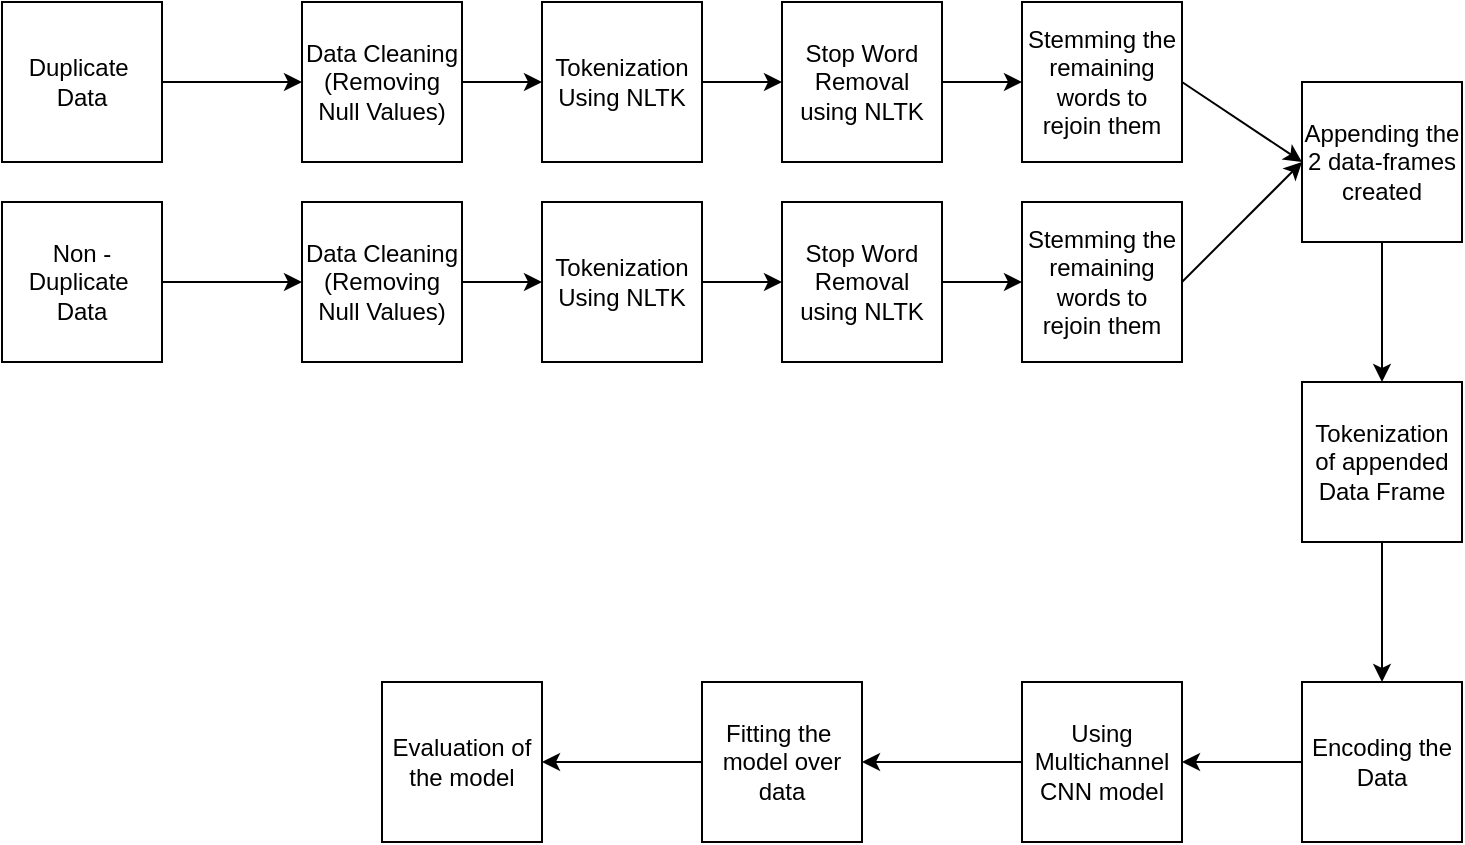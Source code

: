 <mxfile version="14.5.8" type="device"><diagram id="3OXKQtIWQ_h2W_fUlGjN" name="Page-1"><mxGraphModel dx="1422" dy="762" grid="1" gridSize="10" guides="1" tooltips="1" connect="1" arrows="1" fold="1" page="1" pageScale="1" pageWidth="850" pageHeight="1100" math="0" shadow="0"><root><mxCell id="0"/><mxCell id="1" parent="0"/><mxCell id="Zez_yUsrr9Im1Lq6MmwV-1" value="Duplicate&amp;nbsp;&lt;br&gt;Data" style="whiteSpace=wrap;html=1;aspect=fixed;" parent="1" vertex="1"><mxGeometry x="10" y="100" width="80" height="80" as="geometry"/></mxCell><mxCell id="Zez_yUsrr9Im1Lq6MmwV-3" value="Data Cleaning&lt;br&gt;(Removing Null Values)" style="whiteSpace=wrap;html=1;aspect=fixed;" parent="1" vertex="1"><mxGeometry x="160" y="100" width="80" height="80" as="geometry"/></mxCell><mxCell id="Zez_yUsrr9Im1Lq6MmwV-4" value="" style="endArrow=classic;html=1;exitX=1;exitY=0.5;exitDx=0;exitDy=0;entryX=0;entryY=0.5;entryDx=0;entryDy=0;rounded=0;" parent="1" source="Zez_yUsrr9Im1Lq6MmwV-1" target="Zez_yUsrr9Im1Lq6MmwV-3" edge="1"><mxGeometry width="50" height="50" relative="1" as="geometry"><mxPoint x="400" y="370" as="sourcePoint"/><mxPoint x="450" y="320" as="targetPoint"/><Array as="points"/></mxGeometry></mxCell><mxCell id="Zez_yUsrr9Im1Lq6MmwV-6" value="Tokenization Using NLTK" style="whiteSpace=wrap;html=1;aspect=fixed;" parent="1" vertex="1"><mxGeometry x="280" y="100" width="80" height="80" as="geometry"/></mxCell><mxCell id="Zez_yUsrr9Im1Lq6MmwV-7" value="" style="endArrow=classic;html=1;entryX=0;entryY=0.5;entryDx=0;entryDy=0;exitX=1;exitY=0.5;exitDx=0;exitDy=0;" parent="1" source="Zez_yUsrr9Im1Lq6MmwV-3" target="Zez_yUsrr9Im1Lq6MmwV-6" edge="1"><mxGeometry width="50" height="50" relative="1" as="geometry"><mxPoint x="250" y="160" as="sourcePoint"/><mxPoint x="300" y="110" as="targetPoint"/></mxGeometry></mxCell><mxCell id="Zez_yUsrr9Im1Lq6MmwV-9" value="Stop Word Removal using NLTK" style="whiteSpace=wrap;html=1;aspect=fixed;" parent="1" vertex="1"><mxGeometry x="400" y="100" width="80" height="80" as="geometry"/></mxCell><mxCell id="Zez_yUsrr9Im1Lq6MmwV-10" value="" style="endArrow=classic;html=1;entryX=0;entryY=0.5;entryDx=0;entryDy=0;exitX=1;exitY=0.5;exitDx=0;exitDy=0;" parent="1" source="Zez_yUsrr9Im1Lq6MmwV-6" target="Zez_yUsrr9Im1Lq6MmwV-9" edge="1"><mxGeometry width="50" height="50" relative="1" as="geometry"><mxPoint x="400" y="140" as="sourcePoint"/><mxPoint x="460" y="110" as="targetPoint"/></mxGeometry></mxCell><mxCell id="Zez_yUsrr9Im1Lq6MmwV-18" value="Stemming the remaining words to rejoin them" style="whiteSpace=wrap;html=1;aspect=fixed;" parent="1" vertex="1"><mxGeometry x="520" y="100" width="80" height="80" as="geometry"/></mxCell><mxCell id="Zez_yUsrr9Im1Lq6MmwV-19" value="" style="endArrow=classic;html=1;entryX=0;entryY=0.5;entryDx=0;entryDy=0;exitX=1;exitY=0.5;exitDx=0;exitDy=0;" parent="1" source="Zez_yUsrr9Im1Lq6MmwV-9" target="Zez_yUsrr9Im1Lq6MmwV-18" edge="1"><mxGeometry width="50" height="50" relative="1" as="geometry"><mxPoint x="530" y="140" as="sourcePoint"/><mxPoint x="630" y="110" as="targetPoint"/></mxGeometry></mxCell><mxCell id="Zez_yUsrr9Im1Lq6MmwV-21" value="Non -Duplicate&amp;nbsp;&lt;br&gt;Data" style="whiteSpace=wrap;html=1;aspect=fixed;" parent="1" vertex="1"><mxGeometry x="10" y="200" width="80" height="80" as="geometry"/></mxCell><mxCell id="Zez_yUsrr9Im1Lq6MmwV-22" value="Data Cleaning&lt;br&gt;(Removing Null Values)" style="whiteSpace=wrap;html=1;aspect=fixed;" parent="1" vertex="1"><mxGeometry x="160" y="200" width="80" height="80" as="geometry"/></mxCell><mxCell id="Zez_yUsrr9Im1Lq6MmwV-23" value="" style="endArrow=classic;html=1;exitX=1;exitY=0.5;exitDx=0;exitDy=0;entryX=0;entryY=0.5;entryDx=0;entryDy=0;rounded=0;" parent="1" source="Zez_yUsrr9Im1Lq6MmwV-21" target="Zez_yUsrr9Im1Lq6MmwV-22" edge="1"><mxGeometry width="50" height="50" relative="1" as="geometry"><mxPoint x="400" y="470" as="sourcePoint"/><mxPoint x="450" y="420" as="targetPoint"/><Array as="points"/></mxGeometry></mxCell><mxCell id="Zez_yUsrr9Im1Lq6MmwV-24" value="Tokenization Using NLTK" style="whiteSpace=wrap;html=1;aspect=fixed;" parent="1" vertex="1"><mxGeometry x="280" y="200" width="80" height="80" as="geometry"/></mxCell><mxCell id="Zez_yUsrr9Im1Lq6MmwV-25" value="" style="endArrow=classic;html=1;entryX=0;entryY=0.5;entryDx=0;entryDy=0;exitX=1;exitY=0.5;exitDx=0;exitDy=0;" parent="1" source="Zez_yUsrr9Im1Lq6MmwV-22" target="Zez_yUsrr9Im1Lq6MmwV-24" edge="1"><mxGeometry width="50" height="50" relative="1" as="geometry"><mxPoint x="250" y="260" as="sourcePoint"/><mxPoint x="300" y="210" as="targetPoint"/></mxGeometry></mxCell><mxCell id="Zez_yUsrr9Im1Lq6MmwV-26" value="Stop Word Removal using NLTK" style="whiteSpace=wrap;html=1;aspect=fixed;" parent="1" vertex="1"><mxGeometry x="400" y="200" width="80" height="80" as="geometry"/></mxCell><mxCell id="Zez_yUsrr9Im1Lq6MmwV-27" value="" style="endArrow=classic;html=1;entryX=0;entryY=0.5;entryDx=0;entryDy=0;exitX=1;exitY=0.5;exitDx=0;exitDy=0;" parent="1" source="Zez_yUsrr9Im1Lq6MmwV-24" target="Zez_yUsrr9Im1Lq6MmwV-26" edge="1"><mxGeometry width="50" height="50" relative="1" as="geometry"><mxPoint x="400" y="240" as="sourcePoint"/><mxPoint x="460" y="210" as="targetPoint"/></mxGeometry></mxCell><mxCell id="Zez_yUsrr9Im1Lq6MmwV-28" value="Stemming the remaining words to rejoin them" style="whiteSpace=wrap;html=1;aspect=fixed;" parent="1" vertex="1"><mxGeometry x="520" y="200" width="80" height="80" as="geometry"/></mxCell><mxCell id="Zez_yUsrr9Im1Lq6MmwV-29" value="" style="endArrow=classic;html=1;entryX=0;entryY=0.5;entryDx=0;entryDy=0;exitX=1;exitY=0.5;exitDx=0;exitDy=0;" parent="1" source="Zez_yUsrr9Im1Lq6MmwV-26" target="Zez_yUsrr9Im1Lq6MmwV-28" edge="1"><mxGeometry width="50" height="50" relative="1" as="geometry"><mxPoint x="530" y="240" as="sourcePoint"/><mxPoint x="630" y="210" as="targetPoint"/></mxGeometry></mxCell><mxCell id="Zez_yUsrr9Im1Lq6MmwV-34" style="edgeStyle=orthogonalEdgeStyle;rounded=0;orthogonalLoop=1;jettySize=auto;html=1;exitX=0.5;exitY=1;exitDx=0;exitDy=0;" parent="1" source="Zez_yUsrr9Im1Lq6MmwV-30" target="Zez_yUsrr9Im1Lq6MmwV-33" edge="1"><mxGeometry relative="1" as="geometry"/></mxCell><mxCell id="Zez_yUsrr9Im1Lq6MmwV-30" value="Appending the 2 data-frames created" style="whiteSpace=wrap;html=1;aspect=fixed;" parent="1" vertex="1"><mxGeometry x="660" y="140" width="80" height="80" as="geometry"/></mxCell><mxCell id="Zez_yUsrr9Im1Lq6MmwV-31" value="" style="endArrow=classic;html=1;exitX=1;exitY=0.5;exitDx=0;exitDy=0;entryX=0;entryY=0.5;entryDx=0;entryDy=0;" parent="1" source="Zez_yUsrr9Im1Lq6MmwV-18" target="Zez_yUsrr9Im1Lq6MmwV-30" edge="1"><mxGeometry width="50" height="50" relative="1" as="geometry"><mxPoint x="690" y="390" as="sourcePoint"/><mxPoint x="740" y="340" as="targetPoint"/></mxGeometry></mxCell><mxCell id="Zez_yUsrr9Im1Lq6MmwV-32" value="" style="endArrow=classic;html=1;entryX=0;entryY=0.5;entryDx=0;entryDy=0;exitX=1;exitY=0.5;exitDx=0;exitDy=0;" parent="1" source="Zez_yUsrr9Im1Lq6MmwV-28" target="Zez_yUsrr9Im1Lq6MmwV-30" edge="1"><mxGeometry width="50" height="50" relative="1" as="geometry"><mxPoint x="630" y="480" as="sourcePoint"/><mxPoint x="670" y="300" as="targetPoint"/></mxGeometry></mxCell><mxCell id="Itj_edNwRZg8eCajUjfT-5" value="" style="edgeStyle=orthogonalEdgeStyle;rounded=0;orthogonalLoop=1;jettySize=auto;html=1;" edge="1" parent="1" source="Zez_yUsrr9Im1Lq6MmwV-33" target="Itj_edNwRZg8eCajUjfT-1"><mxGeometry relative="1" as="geometry"/></mxCell><mxCell id="Zez_yUsrr9Im1Lq6MmwV-33" value="Tokenization of appended Data Frame" style="whiteSpace=wrap;html=1;aspect=fixed;" parent="1" vertex="1"><mxGeometry x="660" y="290" width="80" height="80" as="geometry"/></mxCell><mxCell id="Itj_edNwRZg8eCajUjfT-6" value="" style="edgeStyle=orthogonalEdgeStyle;rounded=0;orthogonalLoop=1;jettySize=auto;html=1;" edge="1" parent="1" source="Itj_edNwRZg8eCajUjfT-1" target="Itj_edNwRZg8eCajUjfT-2"><mxGeometry relative="1" as="geometry"/></mxCell><mxCell id="Itj_edNwRZg8eCajUjfT-1" value="Encoding the Data" style="whiteSpace=wrap;html=1;aspect=fixed;" vertex="1" parent="1"><mxGeometry x="660" y="440" width="80" height="80" as="geometry"/></mxCell><mxCell id="Itj_edNwRZg8eCajUjfT-7" value="" style="edgeStyle=orthogonalEdgeStyle;rounded=0;orthogonalLoop=1;jettySize=auto;html=1;" edge="1" parent="1" source="Itj_edNwRZg8eCajUjfT-2" target="Itj_edNwRZg8eCajUjfT-3"><mxGeometry relative="1" as="geometry"/></mxCell><mxCell id="Itj_edNwRZg8eCajUjfT-2" value="Using Multichannel CNN model" style="whiteSpace=wrap;html=1;aspect=fixed;" vertex="1" parent="1"><mxGeometry x="520" y="440" width="80" height="80" as="geometry"/></mxCell><mxCell id="Itj_edNwRZg8eCajUjfT-8" value="" style="edgeStyle=orthogonalEdgeStyle;rounded=0;orthogonalLoop=1;jettySize=auto;html=1;" edge="1" parent="1" source="Itj_edNwRZg8eCajUjfT-3" target="Itj_edNwRZg8eCajUjfT-4"><mxGeometry relative="1" as="geometry"/></mxCell><mxCell id="Itj_edNwRZg8eCajUjfT-3" value="Fitting the&amp;nbsp; model over data" style="whiteSpace=wrap;html=1;aspect=fixed;" vertex="1" parent="1"><mxGeometry x="360" y="440" width="80" height="80" as="geometry"/></mxCell><mxCell id="Itj_edNwRZg8eCajUjfT-4" value="Evaluation of the model" style="whiteSpace=wrap;html=1;aspect=fixed;" vertex="1" parent="1"><mxGeometry x="200" y="440" width="80" height="80" as="geometry"/></mxCell></root></mxGraphModel></diagram></mxfile>